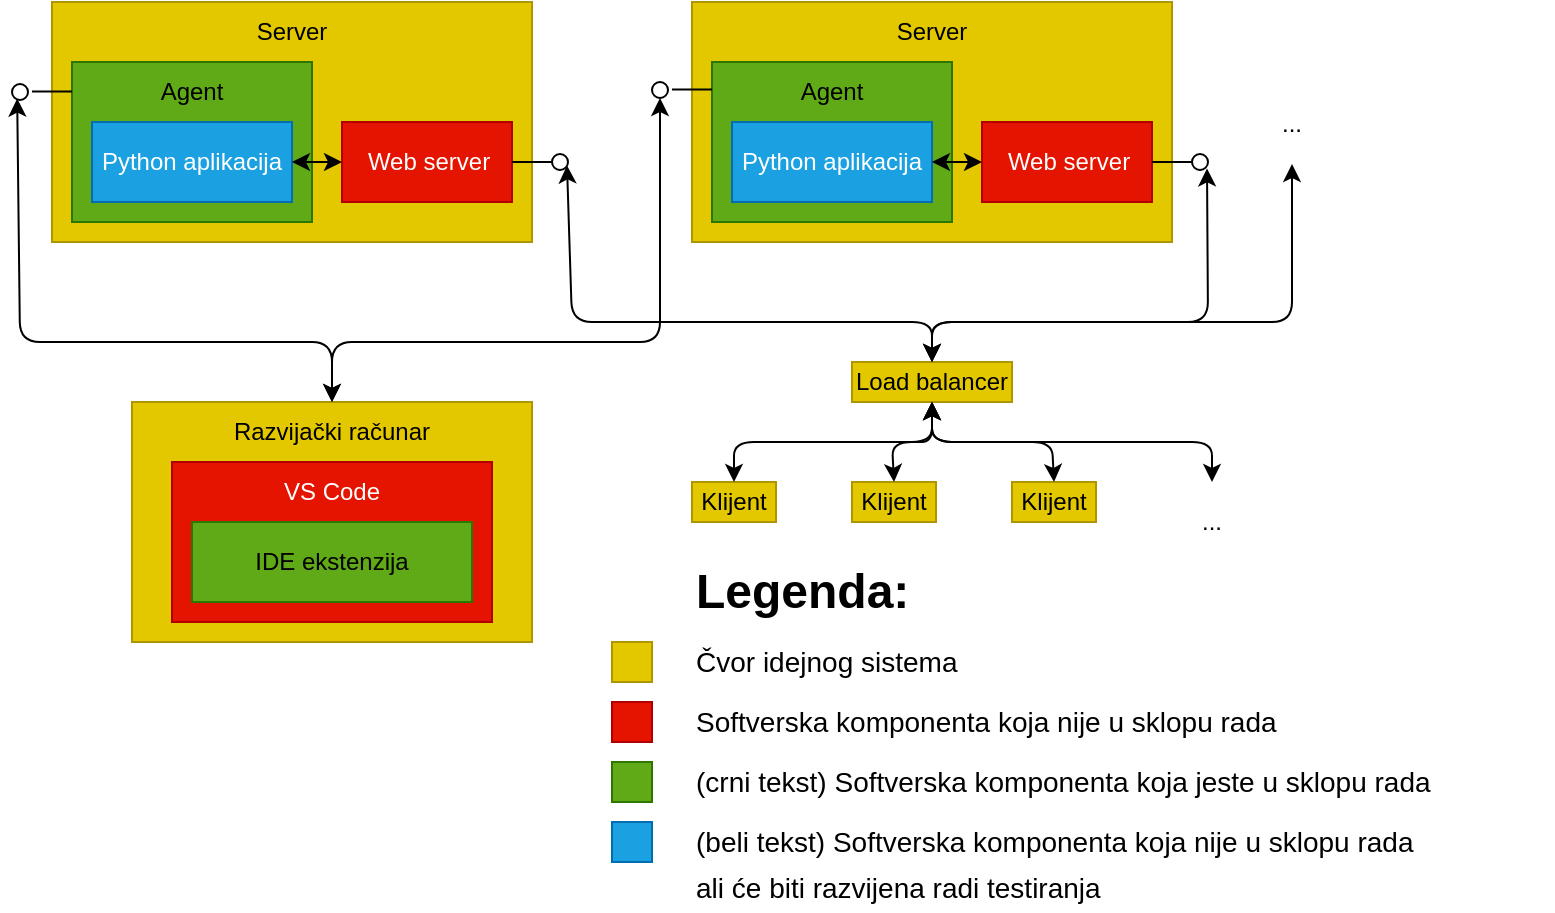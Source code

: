 <mxfile version="21.7.1" type="device" pages="2">
  <diagram id="apeg1FHdmoREjC7U2Q-4" name="Arhitektura">
    <mxGraphModel dx="470" dy="722" grid="1" gridSize="10" guides="1" tooltips="1" connect="1" arrows="1" fold="1" page="1" pageScale="1" pageWidth="850" pageHeight="1100" math="0" shadow="0">
      <root>
        <mxCell id="0" />
        <mxCell id="1" parent="0" />
        <mxCell id="2" value="" style="rounded=0;whiteSpace=wrap;html=1;fillColor=#e3c800;fontColor=#000000;strokeColor=#B09500;" parent="1" vertex="1">
          <mxGeometry x="320" y="240" width="200" height="120" as="geometry" />
        </mxCell>
        <mxCell id="3" value="" style="rounded=0;whiteSpace=wrap;html=1;fillColor=#e51400;fontColor=#ffffff;strokeColor=#B20000;" parent="1" vertex="1">
          <mxGeometry x="340" y="270" width="160" height="80" as="geometry" />
        </mxCell>
        <mxCell id="4" value="" style="rounded=0;whiteSpace=wrap;html=1;fillColor=#e3c800;fontColor=#000000;strokeColor=#B09500;" parent="1" vertex="1">
          <mxGeometry x="280" y="40" width="240" height="120" as="geometry" />
        </mxCell>
        <mxCell id="5" value="" style="rounded=0;whiteSpace=wrap;html=1;fillColor=#60a917;fontColor=#ffffff;strokeColor=#2D7600;" parent="1" vertex="1">
          <mxGeometry x="290" y="70" width="120" height="80" as="geometry" />
        </mxCell>
        <mxCell id="6" value="Python aplikacija" style="rounded=0;whiteSpace=wrap;html=1;fillColor=#1ba1e2;fontColor=#ffffff;strokeColor=#006EAF;" parent="1" vertex="1">
          <mxGeometry x="300" y="100" width="100" height="40" as="geometry" />
        </mxCell>
        <mxCell id="8" value="&lt;font color=&quot;#000000&quot;&gt;IDE ekstenzija&lt;/font&gt;" style="rounded=0;whiteSpace=wrap;html=1;fillColor=#60a917;fontColor=#ffffff;strokeColor=#2D7600;" parent="1" vertex="1">
          <mxGeometry x="350" y="300" width="140" height="40" as="geometry" />
        </mxCell>
        <mxCell id="9" value="&lt;font color=&quot;#ffffff&quot;&gt;VS Code&lt;/font&gt;" style="text;html=1;strokeColor=none;fillColor=none;align=center;verticalAlign=middle;whiteSpace=wrap;rounded=0;" parent="1" vertex="1">
          <mxGeometry x="340" y="270" width="160" height="30" as="geometry" />
        </mxCell>
        <mxCell id="10" value="Razvijački računar" style="text;html=1;strokeColor=none;fillColor=none;align=center;verticalAlign=middle;whiteSpace=wrap;rounded=0;" parent="1" vertex="1">
          <mxGeometry x="320" y="240" width="200" height="30" as="geometry" />
        </mxCell>
        <mxCell id="11" value="Server" style="text;html=1;strokeColor=none;fillColor=none;align=center;verticalAlign=middle;whiteSpace=wrap;rounded=0;" parent="1" vertex="1">
          <mxGeometry x="280" y="40" width="240" height="30" as="geometry" />
        </mxCell>
        <mxCell id="12" value="Agent" style="text;html=1;strokeColor=none;fillColor=none;align=center;verticalAlign=middle;whiteSpace=wrap;rounded=0;" parent="1" vertex="1">
          <mxGeometry x="290" y="70" width="120" height="30" as="geometry" />
        </mxCell>
        <mxCell id="14" value="" style="endArrow=classic;startArrow=classic;html=1;exitX=1;exitY=0.5;exitDx=0;exitDy=0;entryX=0;entryY=0.5;entryDx=0;entryDy=0;" parent="1" source="6" edge="1">
          <mxGeometry width="50" height="50" relative="1" as="geometry">
            <mxPoint x="420" y="230" as="sourcePoint" />
            <mxPoint x="425" y="120" as="targetPoint" />
          </mxGeometry>
        </mxCell>
        <mxCell id="16" value="Web server" style="html=1;rounded=0;fillColor=#e51400;fontColor=#ffffff;strokeColor=#B20000;" parent="1" vertex="1">
          <mxGeometry x="425" y="100" width="85" height="40" as="geometry" />
        </mxCell>
        <mxCell id="17" value="" style="endArrow=none;html=1;rounded=0;align=center;verticalAlign=top;endFill=0;labelBackgroundColor=none;endSize=2;" parent="1" source="16" target="18" edge="1">
          <mxGeometry relative="1" as="geometry" />
        </mxCell>
        <mxCell id="18" value="" style="ellipse;html=1;fontSize=11;align=center;fillColor=none;points=[];aspect=fixed;resizable=0;verticalAlign=bottom;labelPosition=center;verticalLabelPosition=top;flipH=1;" parent="1" vertex="1">
          <mxGeometry x="530" y="116" width="8" height="8" as="geometry" />
        </mxCell>
        <mxCell id="19" value="Klijent" style="rounded=0;whiteSpace=wrap;html=1;fillColor=#e3c800;fontColor=#000000;strokeColor=#B09500;" parent="1" vertex="1">
          <mxGeometry x="600" y="280" width="42" height="20" as="geometry" />
        </mxCell>
        <mxCell id="20" value="Load balancer" style="rounded=0;whiteSpace=wrap;html=1;fillColor=#e3c800;fontColor=#000000;strokeColor=#B09500;" parent="1" vertex="1">
          <mxGeometry x="680" y="220" width="80" height="20" as="geometry" />
        </mxCell>
        <mxCell id="31" value="" style="rounded=0;whiteSpace=wrap;html=1;fillColor=#e3c800;fontColor=#000000;strokeColor=#B09500;" parent="1" vertex="1">
          <mxGeometry x="600" y="40" width="240" height="120" as="geometry" />
        </mxCell>
        <mxCell id="32" value="" style="rounded=0;whiteSpace=wrap;html=1;fillColor=#60a917;fontColor=#ffffff;strokeColor=#2D7600;" parent="1" vertex="1">
          <mxGeometry x="610" y="70" width="120" height="80" as="geometry" />
        </mxCell>
        <mxCell id="33" value="Python aplikacija" style="rounded=0;whiteSpace=wrap;html=1;fillColor=#1ba1e2;fontColor=#ffffff;strokeColor=#006EAF;" parent="1" vertex="1">
          <mxGeometry x="620" y="100" width="100" height="40" as="geometry" />
        </mxCell>
        <mxCell id="34" value="Server" style="text;html=1;strokeColor=none;fillColor=none;align=center;verticalAlign=middle;whiteSpace=wrap;rounded=0;" parent="1" vertex="1">
          <mxGeometry x="600" y="40" width="240" height="30" as="geometry" />
        </mxCell>
        <mxCell id="35" value="Agent" style="text;html=1;strokeColor=none;fillColor=none;align=center;verticalAlign=middle;whiteSpace=wrap;rounded=0;" parent="1" vertex="1">
          <mxGeometry x="610" y="70" width="120" height="30" as="geometry" />
        </mxCell>
        <mxCell id="36" value="" style="endArrow=classic;startArrow=classic;html=1;exitX=1;exitY=0.5;exitDx=0;exitDy=0;entryX=0;entryY=0.5;entryDx=0;entryDy=0;" parent="1" source="33" edge="1">
          <mxGeometry width="50" height="50" relative="1" as="geometry">
            <mxPoint x="740" y="230" as="sourcePoint" />
            <mxPoint x="745" y="120" as="targetPoint" />
          </mxGeometry>
        </mxCell>
        <mxCell id="37" value="Web server" style="html=1;rounded=0;fillColor=#e51400;fontColor=#ffffff;strokeColor=#B20000;" parent="1" vertex="1">
          <mxGeometry x="745" y="100" width="85" height="40" as="geometry" />
        </mxCell>
        <mxCell id="38" value="" style="endArrow=none;html=1;rounded=0;align=center;verticalAlign=top;endFill=0;labelBackgroundColor=none;endSize=2;" parent="1" source="37" target="39" edge="1">
          <mxGeometry relative="1" as="geometry" />
        </mxCell>
        <mxCell id="39" value="" style="ellipse;html=1;fontSize=11;align=center;fillColor=none;points=[];aspect=fixed;resizable=0;verticalAlign=bottom;labelPosition=center;verticalLabelPosition=top;flipH=1;" parent="1" vertex="1">
          <mxGeometry x="850" y="116" width="8" height="8" as="geometry" />
        </mxCell>
        <mxCell id="40" value="..." style="text;html=1;strokeColor=none;fillColor=none;align=center;verticalAlign=middle;whiteSpace=wrap;rounded=0;" parent="1" vertex="1">
          <mxGeometry x="880" y="81" width="40" height="40" as="geometry" />
        </mxCell>
        <mxCell id="41" value="" style="endArrow=classic;startArrow=classic;html=1;entryX=0.062;entryY=0.717;entryDx=0;entryDy=0;entryPerimeter=0;exitX=0.5;exitY=0;exitDx=0;exitDy=0;" parent="1" source="20" target="18" edge="1">
          <mxGeometry width="50" height="50" relative="1" as="geometry">
            <mxPoint x="570" y="300" as="sourcePoint" />
            <mxPoint x="620" y="250" as="targetPoint" />
            <Array as="points">
              <mxPoint x="720" y="200" />
              <mxPoint x="540" y="200" />
            </Array>
          </mxGeometry>
        </mxCell>
        <mxCell id="42" value="" style="endArrow=classic;startArrow=classic;html=1;entryX=0.062;entryY=0.899;entryDx=0;entryDy=0;entryPerimeter=0;exitX=0.5;exitY=0;exitDx=0;exitDy=0;" parent="1" source="20" target="39" edge="1">
          <mxGeometry width="50" height="50" relative="1" as="geometry">
            <mxPoint x="850" y="320" as="sourcePoint" />
            <mxPoint x="900" y="270" as="targetPoint" />
            <Array as="points">
              <mxPoint x="720" y="200" />
              <mxPoint x="858" y="200" />
            </Array>
          </mxGeometry>
        </mxCell>
        <mxCell id="43" value="Klijent" style="rounded=0;whiteSpace=wrap;html=1;fillColor=#e3c800;fontColor=#000000;strokeColor=#B09500;" parent="1" vertex="1">
          <mxGeometry x="680" y="280" width="42" height="20" as="geometry" />
        </mxCell>
        <mxCell id="44" value="Klijent" style="rounded=0;whiteSpace=wrap;html=1;fillColor=#e3c800;fontColor=#000000;strokeColor=#B09500;" parent="1" vertex="1">
          <mxGeometry x="760" y="280" width="42" height="20" as="geometry" />
        </mxCell>
        <mxCell id="45" value="..." style="text;html=1;strokeColor=none;fillColor=none;align=center;verticalAlign=middle;whiteSpace=wrap;rounded=0;" parent="1" vertex="1">
          <mxGeometry x="840" y="280" width="40" height="40" as="geometry" />
        </mxCell>
        <mxCell id="46" value="" style="endArrow=classic;startArrow=classic;html=1;entryX=0.5;entryY=1;entryDx=0;entryDy=0;exitX=0.5;exitY=0;exitDx=0;exitDy=0;" parent="1" source="20" target="40" edge="1">
          <mxGeometry width="50" height="50" relative="1" as="geometry">
            <mxPoint x="1030" y="250" as="sourcePoint" />
            <mxPoint x="1080" y="200" as="targetPoint" />
            <Array as="points">
              <mxPoint x="720" y="200" />
              <mxPoint x="900" y="200" />
            </Array>
          </mxGeometry>
        </mxCell>
        <mxCell id="47" value="" style="endArrow=classic;startArrow=classic;html=1;entryX=0.5;entryY=1;entryDx=0;entryDy=0;exitX=0.5;exitY=0;exitDx=0;exitDy=0;" parent="1" source="19" target="20" edge="1">
          <mxGeometry width="50" height="50" relative="1" as="geometry">
            <mxPoint x="650" y="390" as="sourcePoint" />
            <mxPoint x="700" y="340" as="targetPoint" />
            <Array as="points">
              <mxPoint x="621" y="260" />
              <mxPoint x="720" y="260" />
            </Array>
          </mxGeometry>
        </mxCell>
        <mxCell id="48" value="" style="endArrow=classic;startArrow=classic;html=1;entryX=0.5;entryY=1;entryDx=0;entryDy=0;exitX=0.5;exitY=0;exitDx=0;exitDy=0;" parent="1" source="43" target="20" edge="1">
          <mxGeometry width="50" height="50" relative="1" as="geometry">
            <mxPoint x="730" y="380" as="sourcePoint" />
            <mxPoint x="780" y="330" as="targetPoint" />
            <Array as="points">
              <mxPoint x="700" y="260" />
              <mxPoint x="720" y="260" />
            </Array>
          </mxGeometry>
        </mxCell>
        <mxCell id="49" value="" style="endArrow=classic;startArrow=classic;html=1;exitX=0.5;exitY=1;exitDx=0;exitDy=0;entryX=0.5;entryY=0;entryDx=0;entryDy=0;" parent="1" source="20" target="44" edge="1">
          <mxGeometry width="50" height="50" relative="1" as="geometry">
            <mxPoint x="840" y="380" as="sourcePoint" />
            <mxPoint x="890" y="330" as="targetPoint" />
            <Array as="points">
              <mxPoint x="720" y="260" />
              <mxPoint x="780" y="260" />
            </Array>
          </mxGeometry>
        </mxCell>
        <mxCell id="51" value="" style="endArrow=classic;startArrow=classic;html=1;exitX=0.5;exitY=1;exitDx=0;exitDy=0;entryX=0.5;entryY=0;entryDx=0;entryDy=0;" parent="1" source="20" target="45" edge="1">
          <mxGeometry width="50" height="50" relative="1" as="geometry">
            <mxPoint x="840" y="270" as="sourcePoint" />
            <mxPoint x="890" y="220" as="targetPoint" />
            <Array as="points">
              <mxPoint x="720" y="260" />
              <mxPoint x="860" y="260" />
            </Array>
          </mxGeometry>
        </mxCell>
        <mxCell id="52" value="" style="endArrow=none;html=1;rounded=0;align=center;verticalAlign=top;endFill=0;labelBackgroundColor=none;endSize=2;" parent="1" edge="1">
          <mxGeometry relative="1" as="geometry">
            <mxPoint x="270" y="84.7" as="sourcePoint" />
            <mxPoint x="290.0" y="84.7" as="targetPoint" />
          </mxGeometry>
        </mxCell>
        <mxCell id="53" value="" style="ellipse;html=1;fontSize=11;align=center;fillColor=none;points=[];aspect=fixed;resizable=0;verticalAlign=bottom;labelPosition=center;verticalLabelPosition=top;flipH=1;" parent="1" vertex="1">
          <mxGeometry x="260" y="81" width="8" height="8" as="geometry" />
        </mxCell>
        <mxCell id="55" value="" style="endArrow=none;html=1;rounded=0;align=center;verticalAlign=top;endFill=0;labelBackgroundColor=none;endSize=2;" parent="1" edge="1">
          <mxGeometry relative="1" as="geometry">
            <mxPoint x="590" y="83.7" as="sourcePoint" />
            <mxPoint x="610.0" y="83.7" as="targetPoint" />
          </mxGeometry>
        </mxCell>
        <mxCell id="56" value="" style="ellipse;html=1;fontSize=11;align=center;fillColor=none;points=[];aspect=fixed;resizable=0;verticalAlign=bottom;labelPosition=center;verticalLabelPosition=top;flipH=1;" parent="1" vertex="1">
          <mxGeometry x="580" y="80" width="8" height="8" as="geometry" />
        </mxCell>
        <mxCell id="57" value="" style="endArrow=classic;startArrow=classic;html=1;exitX=0.5;exitY=0;exitDx=0;exitDy=0;" parent="1" source="10" target="56" edge="1">
          <mxGeometry width="50" height="50" relative="1" as="geometry">
            <mxPoint x="410" y="230" as="sourcePoint" />
            <mxPoint x="460" y="180" as="targetPoint" />
            <Array as="points">
              <mxPoint x="420" y="210" />
              <mxPoint x="584" y="210" />
            </Array>
          </mxGeometry>
        </mxCell>
        <mxCell id="58" value="" style="endArrow=classic;startArrow=classic;html=1;entryX=0.676;entryY=0.911;entryDx=0;entryDy=0;entryPerimeter=0;exitX=0.5;exitY=0;exitDx=0;exitDy=0;" parent="1" source="10" target="53" edge="1">
          <mxGeometry width="50" height="50" relative="1" as="geometry">
            <mxPoint x="170" y="260" as="sourcePoint" />
            <mxPoint x="220" y="210" as="targetPoint" />
            <Array as="points">
              <mxPoint x="420" y="210" />
              <mxPoint x="264" y="210" />
            </Array>
          </mxGeometry>
        </mxCell>
        <mxCell id="67" value="" style="rounded=0;whiteSpace=wrap;html=1;fillColor=#e3c800;fontColor=#000000;strokeColor=#B09500;" parent="1" vertex="1">
          <mxGeometry x="560" y="360" width="20" height="20" as="geometry" />
        </mxCell>
        <mxCell id="68" value="Čvor idejnog sistema" style="text;html=1;strokeColor=none;fillColor=none;align=left;verticalAlign=middle;whiteSpace=wrap;rounded=0;fontSize=14;" parent="1" vertex="1">
          <mxGeometry x="600" y="360" width="400" height="20" as="geometry" />
        </mxCell>
        <mxCell id="70" value="" style="rounded=0;whiteSpace=wrap;html=1;fillColor=#e51400;fontColor=#ffffff;strokeColor=#B20000;" parent="1" vertex="1">
          <mxGeometry x="560" y="390" width="20" height="20" as="geometry" />
        </mxCell>
        <mxCell id="71" value="Softverska komponenta koja nije u sklopu rada" style="text;html=1;strokeColor=none;fillColor=none;align=left;verticalAlign=middle;whiteSpace=wrap;rounded=0;fontSize=14;" parent="1" vertex="1">
          <mxGeometry x="600" y="390" width="400" height="20" as="geometry" />
        </mxCell>
        <mxCell id="72" value="" style="rounded=0;whiteSpace=wrap;html=1;fillColor=#60a917;fontColor=#ffffff;strokeColor=#2D7600;" parent="1" vertex="1">
          <mxGeometry x="560" y="420" width="20" height="20" as="geometry" />
        </mxCell>
        <mxCell id="73" value="(crni tekst) Softverska komponenta koja jeste u sklopu rada" style="text;html=1;strokeColor=none;fillColor=none;align=left;verticalAlign=middle;whiteSpace=wrap;rounded=0;fontSize=14;" parent="1" vertex="1">
          <mxGeometry x="600" y="420" width="400" height="20" as="geometry" />
        </mxCell>
        <mxCell id="74" value="" style="rounded=0;whiteSpace=wrap;html=1;fillColor=#1ba1e2;fontColor=#ffffff;strokeColor=#006EAF;" parent="1" vertex="1">
          <mxGeometry x="560" y="450" width="20" height="20" as="geometry" />
        </mxCell>
        <mxCell id="75" value="(beli tekst) Softverska komponenta koja nije u sklopu rada" style="text;html=1;strokeColor=none;fillColor=none;align=left;verticalAlign=middle;whiteSpace=wrap;rounded=0;fontSize=14;" parent="1" vertex="1">
          <mxGeometry x="600" y="450" width="400" height="20" as="geometry" />
        </mxCell>
        <mxCell id="76" value="&lt;font style=&quot;font-size: 24px;&quot;&gt;&lt;b&gt;Legenda:&lt;/b&gt;&lt;/font&gt;" style="text;html=1;strokeColor=none;fillColor=none;align=left;verticalAlign=middle;whiteSpace=wrap;rounded=0;fontSize=14;" parent="1" vertex="1">
          <mxGeometry x="600" y="320" width="400" height="30" as="geometry" />
        </mxCell>
        <mxCell id="77" value="&lt;font style=&quot;font-size: 14px;&quot;&gt;ali će biti razvijena radi testiranja&lt;/font&gt;" style="text;html=1;strokeColor=none;fillColor=none;align=left;verticalAlign=middle;whiteSpace=wrap;rounded=0;fontSize=24;" parent="1" vertex="1">
          <mxGeometry x="600" y="470" width="430" height="20" as="geometry" />
        </mxCell>
      </root>
    </mxGraphModel>
  </diagram>
  <diagram id="QFQwIHi_JG5Ciq_R5lfr" name="Arhiktektura bez legende">
    <mxGraphModel dx="470" dy="786" grid="1" gridSize="10" guides="1" tooltips="1" connect="1" arrows="1" fold="1" page="1" pageScale="1" pageWidth="827" pageHeight="1169" math="0" shadow="0">
      <root>
        <mxCell id="0" />
        <mxCell id="1" parent="0" />
        <mxCell id="ool5BI0n0JVcIUwpeR9H-1" value="" style="rounded=0;whiteSpace=wrap;html=1;fillColor=#e3c800;fontColor=#000000;strokeColor=#B09500;" vertex="1" parent="1">
          <mxGeometry x="320" y="240" width="200" height="120" as="geometry" />
        </mxCell>
        <mxCell id="ool5BI0n0JVcIUwpeR9H-2" value="" style="rounded=0;whiteSpace=wrap;html=1;fillColor=#e51400;fontColor=#ffffff;strokeColor=#B20000;" vertex="1" parent="1">
          <mxGeometry x="340" y="270" width="160" height="80" as="geometry" />
        </mxCell>
        <mxCell id="ool5BI0n0JVcIUwpeR9H-3" value="" style="rounded=0;whiteSpace=wrap;html=1;fillColor=#e3c800;fontColor=#000000;strokeColor=#B09500;" vertex="1" parent="1">
          <mxGeometry x="280" y="40" width="240" height="120" as="geometry" />
        </mxCell>
        <mxCell id="ool5BI0n0JVcIUwpeR9H-4" value="" style="rounded=0;whiteSpace=wrap;html=1;fillColor=#60a917;fontColor=#ffffff;strokeColor=#2D7600;" vertex="1" parent="1">
          <mxGeometry x="290" y="70" width="120" height="80" as="geometry" />
        </mxCell>
        <mxCell id="ool5BI0n0JVcIUwpeR9H-5" value="Python aplikacija" style="rounded=0;whiteSpace=wrap;html=1;fillColor=#1ba1e2;fontColor=#ffffff;strokeColor=#006EAF;" vertex="1" parent="1">
          <mxGeometry x="300" y="100" width="100" height="40" as="geometry" />
        </mxCell>
        <mxCell id="ool5BI0n0JVcIUwpeR9H-6" value="IDE ekstenzija" style="rounded=0;whiteSpace=wrap;html=1;fillColor=#60a917;fontColor=#ffffff;strokeColor=#2D7600;" vertex="1" parent="1">
          <mxGeometry x="350" y="300" width="140" height="40" as="geometry" />
        </mxCell>
        <mxCell id="ool5BI0n0JVcIUwpeR9H-7" value="VS Code" style="text;html=1;strokeColor=none;fillColor=none;align=center;verticalAlign=middle;whiteSpace=wrap;rounded=0;" vertex="1" parent="1">
          <mxGeometry x="340" y="270" width="160" height="30" as="geometry" />
        </mxCell>
        <mxCell id="ool5BI0n0JVcIUwpeR9H-8" value="Razvijački računar" style="text;html=1;strokeColor=none;fillColor=none;align=center;verticalAlign=middle;whiteSpace=wrap;rounded=0;" vertex="1" parent="1">
          <mxGeometry x="320" y="240" width="200" height="30" as="geometry" />
        </mxCell>
        <mxCell id="ool5BI0n0JVcIUwpeR9H-9" value="Server" style="text;html=1;strokeColor=none;fillColor=none;align=center;verticalAlign=middle;whiteSpace=wrap;rounded=0;" vertex="1" parent="1">
          <mxGeometry x="280" y="40" width="240" height="30" as="geometry" />
        </mxCell>
        <mxCell id="ool5BI0n0JVcIUwpeR9H-10" value="Agent" style="text;html=1;strokeColor=none;fillColor=none;align=center;verticalAlign=middle;whiteSpace=wrap;rounded=0;" vertex="1" parent="1">
          <mxGeometry x="290" y="70" width="120" height="30" as="geometry" />
        </mxCell>
        <mxCell id="ool5BI0n0JVcIUwpeR9H-11" value="" style="endArrow=classic;startArrow=classic;html=1;exitX=1;exitY=0.5;exitDx=0;exitDy=0;entryX=0;entryY=0.5;entryDx=0;entryDy=0;" edge="1" parent="1" source="ool5BI0n0JVcIUwpeR9H-5">
          <mxGeometry width="50" height="50" relative="1" as="geometry">
            <mxPoint x="420" y="230" as="sourcePoint" />
            <mxPoint x="425" y="120" as="targetPoint" />
          </mxGeometry>
        </mxCell>
        <mxCell id="ool5BI0n0JVcIUwpeR9H-12" value="Web server" style="html=1;rounded=0;fillColor=#e51400;fontColor=#ffffff;strokeColor=#B20000;" vertex="1" parent="1">
          <mxGeometry x="425" y="100" width="85" height="40" as="geometry" />
        </mxCell>
        <mxCell id="ool5BI0n0JVcIUwpeR9H-13" value="" style="endArrow=none;html=1;rounded=0;align=center;verticalAlign=top;endFill=0;labelBackgroundColor=none;endSize=2;" edge="1" parent="1" source="ool5BI0n0JVcIUwpeR9H-12" target="ool5BI0n0JVcIUwpeR9H-14">
          <mxGeometry relative="1" as="geometry" />
        </mxCell>
        <mxCell id="ool5BI0n0JVcIUwpeR9H-14" value="" style="ellipse;html=1;fontSize=11;align=center;fillColor=none;points=[];aspect=fixed;resizable=0;verticalAlign=bottom;labelPosition=center;verticalLabelPosition=top;flipH=1;" vertex="1" parent="1">
          <mxGeometry x="530" y="116" width="8" height="8" as="geometry" />
        </mxCell>
        <mxCell id="ool5BI0n0JVcIUwpeR9H-15" value="Klijent" style="rounded=0;whiteSpace=wrap;html=1;fillColor=#e3c800;fontColor=#000000;strokeColor=#B09500;" vertex="1" parent="1">
          <mxGeometry x="600" y="280" width="42" height="20" as="geometry" />
        </mxCell>
        <mxCell id="ool5BI0n0JVcIUwpeR9H-16" value="Load balancer" style="rounded=0;whiteSpace=wrap;html=1;fillColor=#e3c800;fontColor=#000000;strokeColor=#B09500;" vertex="1" parent="1">
          <mxGeometry x="680" y="220" width="80" height="20" as="geometry" />
        </mxCell>
        <mxCell id="ool5BI0n0JVcIUwpeR9H-17" value="" style="rounded=0;whiteSpace=wrap;html=1;fillColor=#e3c800;fontColor=#000000;strokeColor=#B09500;" vertex="1" parent="1">
          <mxGeometry x="600" y="40" width="240" height="120" as="geometry" />
        </mxCell>
        <mxCell id="ool5BI0n0JVcIUwpeR9H-18" value="" style="rounded=0;whiteSpace=wrap;html=1;fillColor=#60a917;fontColor=#ffffff;strokeColor=#2D7600;" vertex="1" parent="1">
          <mxGeometry x="610" y="70" width="120" height="80" as="geometry" />
        </mxCell>
        <mxCell id="ool5BI0n0JVcIUwpeR9H-19" value="Python aplikacija" style="rounded=0;whiteSpace=wrap;html=1;fillColor=#1ba1e2;fontColor=#ffffff;strokeColor=#006EAF;" vertex="1" parent="1">
          <mxGeometry x="620" y="100" width="100" height="40" as="geometry" />
        </mxCell>
        <mxCell id="ool5BI0n0JVcIUwpeR9H-20" value="Server" style="text;html=1;strokeColor=none;fillColor=none;align=center;verticalAlign=middle;whiteSpace=wrap;rounded=0;" vertex="1" parent="1">
          <mxGeometry x="600" y="40" width="240" height="30" as="geometry" />
        </mxCell>
        <mxCell id="ool5BI0n0JVcIUwpeR9H-21" value="Agent" style="text;html=1;strokeColor=none;fillColor=none;align=center;verticalAlign=middle;whiteSpace=wrap;rounded=0;" vertex="1" parent="1">
          <mxGeometry x="610" y="70" width="120" height="30" as="geometry" />
        </mxCell>
        <mxCell id="ool5BI0n0JVcIUwpeR9H-22" value="" style="endArrow=classic;startArrow=classic;html=1;exitX=1;exitY=0.5;exitDx=0;exitDy=0;entryX=0;entryY=0.5;entryDx=0;entryDy=0;" edge="1" parent="1" source="ool5BI0n0JVcIUwpeR9H-19">
          <mxGeometry width="50" height="50" relative="1" as="geometry">
            <mxPoint x="740" y="230" as="sourcePoint" />
            <mxPoint x="745" y="120" as="targetPoint" />
          </mxGeometry>
        </mxCell>
        <mxCell id="ool5BI0n0JVcIUwpeR9H-23" value="Web server" style="html=1;rounded=0;fillColor=#e51400;fontColor=#ffffff;strokeColor=#B20000;" vertex="1" parent="1">
          <mxGeometry x="745" y="100" width="85" height="40" as="geometry" />
        </mxCell>
        <mxCell id="ool5BI0n0JVcIUwpeR9H-24" value="" style="endArrow=none;html=1;rounded=0;align=center;verticalAlign=top;endFill=0;labelBackgroundColor=none;endSize=2;" edge="1" parent="1" source="ool5BI0n0JVcIUwpeR9H-23" target="ool5BI0n0JVcIUwpeR9H-25">
          <mxGeometry relative="1" as="geometry" />
        </mxCell>
        <mxCell id="ool5BI0n0JVcIUwpeR9H-25" value="" style="ellipse;html=1;fontSize=11;align=center;fillColor=none;points=[];aspect=fixed;resizable=0;verticalAlign=bottom;labelPosition=center;verticalLabelPosition=top;flipH=1;" vertex="1" parent="1">
          <mxGeometry x="850" y="116" width="8" height="8" as="geometry" />
        </mxCell>
        <mxCell id="ool5BI0n0JVcIUwpeR9H-26" value="..." style="text;html=1;strokeColor=none;fillColor=none;align=center;verticalAlign=middle;whiteSpace=wrap;rounded=0;" vertex="1" parent="1">
          <mxGeometry x="880" y="81" width="40" height="40" as="geometry" />
        </mxCell>
        <mxCell id="ool5BI0n0JVcIUwpeR9H-27" value="" style="endArrow=classic;startArrow=classic;html=1;entryX=0.062;entryY=0.717;entryDx=0;entryDy=0;entryPerimeter=0;exitX=0.5;exitY=0;exitDx=0;exitDy=0;" edge="1" parent="1" source="ool5BI0n0JVcIUwpeR9H-16" target="ool5BI0n0JVcIUwpeR9H-14">
          <mxGeometry width="50" height="50" relative="1" as="geometry">
            <mxPoint x="570" y="300" as="sourcePoint" />
            <mxPoint x="620" y="250" as="targetPoint" />
            <Array as="points">
              <mxPoint x="720" y="200" />
              <mxPoint x="540" y="200" />
            </Array>
          </mxGeometry>
        </mxCell>
        <mxCell id="ool5BI0n0JVcIUwpeR9H-28" value="" style="endArrow=classic;startArrow=classic;html=1;entryX=0.062;entryY=0.899;entryDx=0;entryDy=0;entryPerimeter=0;exitX=0.5;exitY=0;exitDx=0;exitDy=0;" edge="1" parent="1" source="ool5BI0n0JVcIUwpeR9H-16" target="ool5BI0n0JVcIUwpeR9H-25">
          <mxGeometry width="50" height="50" relative="1" as="geometry">
            <mxPoint x="850" y="320" as="sourcePoint" />
            <mxPoint x="900" y="270" as="targetPoint" />
            <Array as="points">
              <mxPoint x="720" y="200" />
              <mxPoint x="858" y="200" />
            </Array>
          </mxGeometry>
        </mxCell>
        <mxCell id="ool5BI0n0JVcIUwpeR9H-29" value="Klijent" style="rounded=0;whiteSpace=wrap;html=1;fillColor=#e3c800;fontColor=#000000;strokeColor=#B09500;" vertex="1" parent="1">
          <mxGeometry x="680" y="280" width="42" height="20" as="geometry" />
        </mxCell>
        <mxCell id="ool5BI0n0JVcIUwpeR9H-30" value="Klijent" style="rounded=0;whiteSpace=wrap;html=1;fillColor=#e3c800;fontColor=#000000;strokeColor=#B09500;" vertex="1" parent="1">
          <mxGeometry x="760" y="280" width="42" height="20" as="geometry" />
        </mxCell>
        <mxCell id="ool5BI0n0JVcIUwpeR9H-31" value="..." style="text;html=1;strokeColor=none;fillColor=none;align=center;verticalAlign=middle;whiteSpace=wrap;rounded=0;" vertex="1" parent="1">
          <mxGeometry x="840" y="280" width="40" height="40" as="geometry" />
        </mxCell>
        <mxCell id="ool5BI0n0JVcIUwpeR9H-32" value="" style="endArrow=classic;startArrow=classic;html=1;entryX=0.5;entryY=1;entryDx=0;entryDy=0;exitX=0.5;exitY=0;exitDx=0;exitDy=0;" edge="1" parent="1" source="ool5BI0n0JVcIUwpeR9H-16" target="ool5BI0n0JVcIUwpeR9H-26">
          <mxGeometry width="50" height="50" relative="1" as="geometry">
            <mxPoint x="1030" y="250" as="sourcePoint" />
            <mxPoint x="1080" y="200" as="targetPoint" />
            <Array as="points">
              <mxPoint x="720" y="200" />
              <mxPoint x="900" y="200" />
            </Array>
          </mxGeometry>
        </mxCell>
        <mxCell id="ool5BI0n0JVcIUwpeR9H-33" value="" style="endArrow=classic;startArrow=classic;html=1;entryX=0.5;entryY=1;entryDx=0;entryDy=0;exitX=0.5;exitY=0;exitDx=0;exitDy=0;" edge="1" parent="1" source="ool5BI0n0JVcIUwpeR9H-15" target="ool5BI0n0JVcIUwpeR9H-16">
          <mxGeometry width="50" height="50" relative="1" as="geometry">
            <mxPoint x="650" y="390" as="sourcePoint" />
            <mxPoint x="700" y="340" as="targetPoint" />
            <Array as="points">
              <mxPoint x="621" y="260" />
              <mxPoint x="720" y="260" />
            </Array>
          </mxGeometry>
        </mxCell>
        <mxCell id="ool5BI0n0JVcIUwpeR9H-34" value="" style="endArrow=classic;startArrow=classic;html=1;entryX=0.5;entryY=1;entryDx=0;entryDy=0;exitX=0.5;exitY=0;exitDx=0;exitDy=0;" edge="1" parent="1" source="ool5BI0n0JVcIUwpeR9H-29" target="ool5BI0n0JVcIUwpeR9H-16">
          <mxGeometry width="50" height="50" relative="1" as="geometry">
            <mxPoint x="730" y="380" as="sourcePoint" />
            <mxPoint x="780" y="330" as="targetPoint" />
            <Array as="points">
              <mxPoint x="700" y="260" />
              <mxPoint x="720" y="260" />
            </Array>
          </mxGeometry>
        </mxCell>
        <mxCell id="ool5BI0n0JVcIUwpeR9H-35" value="" style="endArrow=classic;startArrow=classic;html=1;exitX=0.5;exitY=1;exitDx=0;exitDy=0;entryX=0.5;entryY=0;entryDx=0;entryDy=0;" edge="1" parent="1" source="ool5BI0n0JVcIUwpeR9H-16" target="ool5BI0n0JVcIUwpeR9H-30">
          <mxGeometry width="50" height="50" relative="1" as="geometry">
            <mxPoint x="840" y="380" as="sourcePoint" />
            <mxPoint x="890" y="330" as="targetPoint" />
            <Array as="points">
              <mxPoint x="720" y="260" />
              <mxPoint x="780" y="260" />
            </Array>
          </mxGeometry>
        </mxCell>
        <mxCell id="ool5BI0n0JVcIUwpeR9H-36" value="" style="endArrow=classic;startArrow=classic;html=1;exitX=0.5;exitY=1;exitDx=0;exitDy=0;entryX=0.5;entryY=0;entryDx=0;entryDy=0;" edge="1" parent="1" source="ool5BI0n0JVcIUwpeR9H-16" target="ool5BI0n0JVcIUwpeR9H-31">
          <mxGeometry width="50" height="50" relative="1" as="geometry">
            <mxPoint x="840" y="270" as="sourcePoint" />
            <mxPoint x="890" y="220" as="targetPoint" />
            <Array as="points">
              <mxPoint x="720" y="260" />
              <mxPoint x="860" y="260" />
            </Array>
          </mxGeometry>
        </mxCell>
        <mxCell id="ool5BI0n0JVcIUwpeR9H-37" value="" style="endArrow=none;html=1;rounded=0;align=center;verticalAlign=top;endFill=0;labelBackgroundColor=none;endSize=2;" edge="1" parent="1">
          <mxGeometry relative="1" as="geometry">
            <mxPoint x="270" y="84.7" as="sourcePoint" />
            <mxPoint x="290.0" y="84.7" as="targetPoint" />
          </mxGeometry>
        </mxCell>
        <mxCell id="ool5BI0n0JVcIUwpeR9H-38" value="" style="ellipse;html=1;fontSize=11;align=center;fillColor=none;points=[];aspect=fixed;resizable=0;verticalAlign=bottom;labelPosition=center;verticalLabelPosition=top;flipH=1;" vertex="1" parent="1">
          <mxGeometry x="260" y="81" width="8" height="8" as="geometry" />
        </mxCell>
        <mxCell id="ool5BI0n0JVcIUwpeR9H-39" value="" style="endArrow=none;html=1;rounded=0;align=center;verticalAlign=top;endFill=0;labelBackgroundColor=none;endSize=2;" edge="1" parent="1">
          <mxGeometry relative="1" as="geometry">
            <mxPoint x="590" y="83.7" as="sourcePoint" />
            <mxPoint x="610.0" y="83.7" as="targetPoint" />
          </mxGeometry>
        </mxCell>
        <mxCell id="ool5BI0n0JVcIUwpeR9H-40" value="" style="ellipse;html=1;fontSize=11;align=center;fillColor=none;points=[];aspect=fixed;resizable=0;verticalAlign=bottom;labelPosition=center;verticalLabelPosition=top;flipH=1;" vertex="1" parent="1">
          <mxGeometry x="580" y="80" width="8" height="8" as="geometry" />
        </mxCell>
        <mxCell id="ool5BI0n0JVcIUwpeR9H-41" value="" style="endArrow=classic;startArrow=classic;html=1;exitX=0.5;exitY=0;exitDx=0;exitDy=0;" edge="1" parent="1" source="ool5BI0n0JVcIUwpeR9H-8" target="ool5BI0n0JVcIUwpeR9H-40">
          <mxGeometry width="50" height="50" relative="1" as="geometry">
            <mxPoint x="410" y="230" as="sourcePoint" />
            <mxPoint x="460" y="180" as="targetPoint" />
            <Array as="points">
              <mxPoint x="420" y="210" />
              <mxPoint x="584" y="210" />
            </Array>
          </mxGeometry>
        </mxCell>
        <mxCell id="ool5BI0n0JVcIUwpeR9H-42" value="" style="endArrow=classic;startArrow=classic;html=1;entryX=0.676;entryY=0.911;entryDx=0;entryDy=0;entryPerimeter=0;exitX=0.5;exitY=0;exitDx=0;exitDy=0;" edge="1" parent="1" source="ool5BI0n0JVcIUwpeR9H-8" target="ool5BI0n0JVcIUwpeR9H-38">
          <mxGeometry width="50" height="50" relative="1" as="geometry">
            <mxPoint x="170" y="260" as="sourcePoint" />
            <mxPoint x="220" y="210" as="targetPoint" />
            <Array as="points">
              <mxPoint x="420" y="210" />
              <mxPoint x="264" y="210" />
            </Array>
          </mxGeometry>
        </mxCell>
      </root>
    </mxGraphModel>
  </diagram>
</mxfile>
